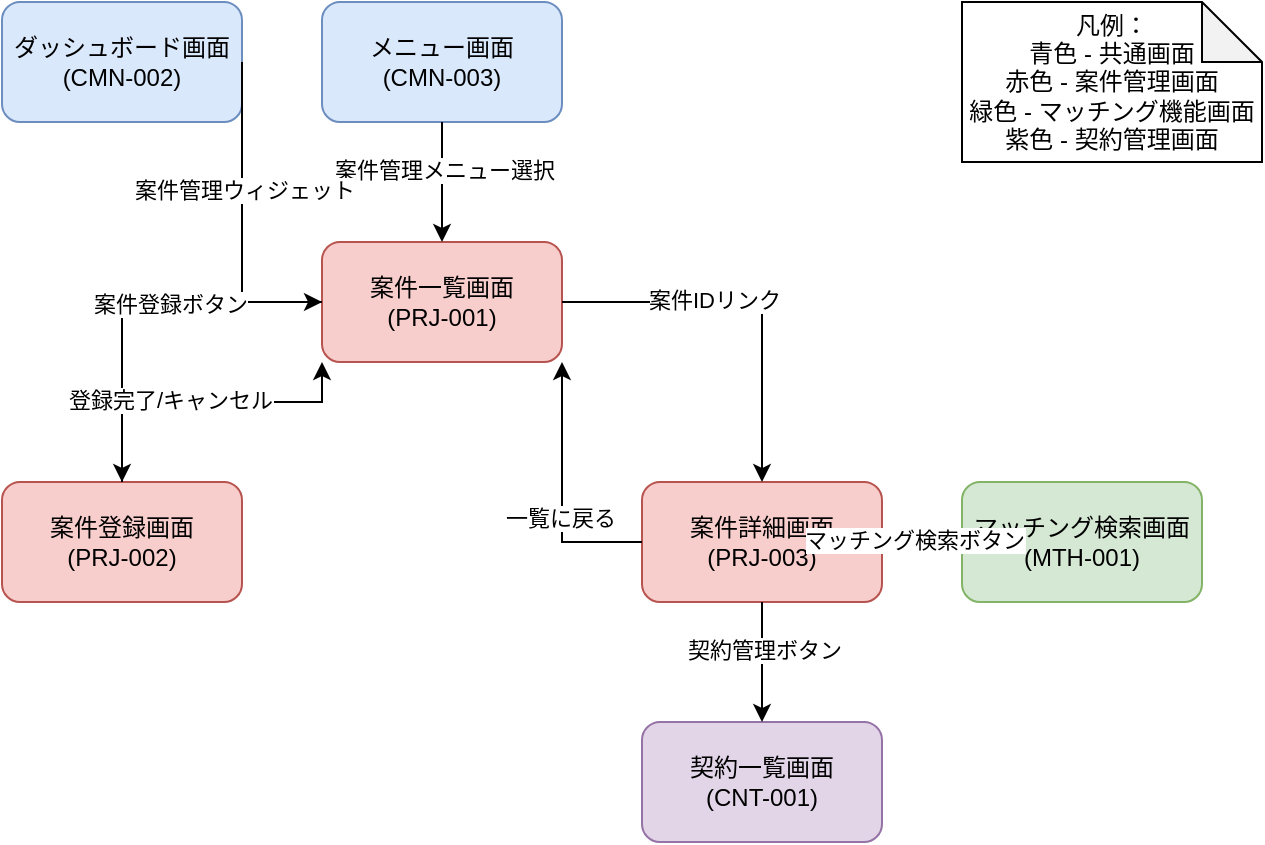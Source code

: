 <mxfile version="22.0.0" type="device">
  <diagram id="project-management" name="案件管理画面遷移図">
    <mxGraphModel dx="1422" dy="798" grid="1" gridSize="10" guides="1" tooltips="1" connect="1" arrows="1" fold="1" page="1" pageScale="1" pageWidth="1169" pageHeight="827" math="0" shadow="0">
      <root>
        <mxCell id="0" />
        <mxCell id="1" parent="0" />
        
        <!-- 共通画面 -->
        <mxCell id="CMN002" value="ダッシュボード画面&#xa;(CMN-002)" style="rounded=1;whiteSpace=wrap;html=1;fillColor=#dae8fc;strokeColor=#6c8ebf;" vertex="1" parent="1">
          <mxGeometry x="120" y="40" width="120" height="60" as="geometry" />
        </mxCell>
        <mxCell id="CMN003" value="メニュー画面&#xa;(CMN-003)" style="rounded=1;whiteSpace=wrap;html=1;fillColor=#dae8fc;strokeColor=#6c8ebf;" vertex="1" parent="1">
          <mxGeometry x="280" y="40" width="120" height="60" as="geometry" />
        </mxCell>
        
        <!-- 案件管理画面群 -->
        <mxCell id="PRJ001" value="案件一覧画面&#xa;(PRJ-001)" style="rounded=1;whiteSpace=wrap;html=1;fillColor=#f8cecc;strokeColor=#b85450;" vertex="1" parent="1">
          <mxGeometry x="280" y="160" width="120" height="60" as="geometry" />
        </mxCell>
        <mxCell id="PRJ002" value="案件登録画面&#xa;(PRJ-002)" style="rounded=1;whiteSpace=wrap;html=1;fillColor=#f8cecc;strokeColor=#b85450;" vertex="1" parent="1">
          <mxGeometry x="120" y="280" width="120" height="60" as="geometry" />
        </mxCell>
        <mxCell id="PRJ003" value="案件詳細画面&#xa;(PRJ-003)" style="rounded=1;whiteSpace=wrap;html=1;fillColor=#f8cecc;strokeColor=#b85450;" vertex="1" parent="1">
          <mxGeometry x="440" y="280" width="120" height="60" as="geometry" />
        </mxCell>
        
        <!-- マッチング機能への連携 -->
        <mxCell id="MTH001" value="マッチング検索画面&#xa;(MTH-001)" style="rounded=1;whiteSpace=wrap;html=1;fillColor=#d5e8d4;strokeColor=#82b366;" vertex="1" parent="1">
          <mxGeometry x="600" y="280" width="120" height="60" as="geometry" />
        </mxCell>
        
        <!-- 契約管理機能への連携 -->
        <mxCell id="CNT001" value="契約一覧画面&#xa;(CNT-001)" style="rounded=1;whiteSpace=wrap;html=1;fillColor=#e1d5e7;strokeColor=#9673a6;" vertex="1" parent="1">
          <mxGeometry x="440" y="400" width="120" height="60" as="geometry" />
        </mxCell>
        
        <!-- 画面遷移 -->
        <mxCell id="CMN003-PRJ001" style="edgeStyle=orthogonalEdgeStyle;rounded=0;orthogonalLoop=1;jettySize=auto;html=1;exitX=0.5;exitY=1;exitDx=0;exitDy=0;entryX=0.5;entryY=0;entryDx=0;entryDy=0;" edge="1" parent="1" source="CMN003" target="PRJ001">
          <mxGeometry relative="1" as="geometry" />
        </mxCell>
        <mxCell id="CMN003-PRJ001-label" value="案件管理メニュー選択" style="edgeLabel;html=1;align=center;verticalAlign=middle;resizable=0;points=[];" vertex="1" connectable="0" parent="CMN003-PRJ001">
          <mxGeometry x="-0.2" y="1" relative="1" as="geometry">
            <mxPoint as="offset" />
          </mxGeometry>
        </mxCell>
        
        <mxCell id="CMN002-PRJ001" style="edgeStyle=orthogonalEdgeStyle;rounded=0;orthogonalLoop=1;jettySize=auto;html=1;exitX=1;exitY=0.5;exitDx=0;exitDy=0;entryX=0;entryY=0.5;entryDx=0;entryDy=0;" edge="1" parent="1" source="CMN002" target="PRJ001">
          <mxGeometry relative="1" as="geometry">
            <Array as="points">
              <mxPoint x="240" y="70" />
              <mxPoint x="240" y="190" />
            </Array>
          </mxGeometry>
        </mxCell>
        <mxCell id="CMN002-PRJ001-label" value="案件管理ウィジェット" style="edgeLabel;html=1;align=center;verticalAlign=middle;resizable=0;points=[];" vertex="1" connectable="0" parent="CMN002-PRJ001">
          <mxGeometry x="-0.2" y="1" relative="1" as="geometry">
            <mxPoint as="offset" />
          </mxGeometry>
        </mxCell>
        
        <mxCell id="PRJ001-PRJ002" style="edgeStyle=orthogonalEdgeStyle;rounded=0;orthogonalLoop=1;jettySize=auto;html=1;exitX=0;exitY=0.5;exitDx=0;exitDy=0;entryX=0.5;entryY=0;entryDx=0;entryDy=0;" edge="1" parent="1" source="PRJ001" target="PRJ002">
          <mxGeometry relative="1" as="geometry">
            <Array as="points">
              <mxPoint x="180" y="190" />
            </Array>
          </mxGeometry>
        </mxCell>
        <mxCell id="PRJ001-PRJ002-label" value="案件登録ボタン" style="edgeLabel;html=1;align=center;verticalAlign=middle;resizable=0;points=[];" vertex="1" connectable="0" parent="PRJ001-PRJ002">
          <mxGeometry x="-0.2" y="1" relative="1" as="geometry">
            <mxPoint as="offset" />
          </mxGeometry>
        </mxCell>
        
        <mxCell id="PRJ001-PRJ003" style="edgeStyle=orthogonalEdgeStyle;rounded=0;orthogonalLoop=1;jettySize=auto;html=1;exitX=1;exitY=0.5;exitDx=0;exitDy=0;entryX=0.5;entryY=0;entryDx=0;entryDy=0;" edge="1" parent="1" source="PRJ001" target="PRJ003">
          <mxGeometry relative="1" as="geometry">
            <Array as="points">
              <mxPoint x="500" y="190" />
            </Array>
          </mxGeometry>
        </mxCell>
        <mxCell id="PRJ001-PRJ003-label" value="案件IDリンク" style="edgeLabel;html=1;align=center;verticalAlign=middle;resizable=0;points=[];" vertex="1" connectable="0" parent="PRJ001-PRJ003">
          <mxGeometry x="-0.2" y="1" relative="1" as="geometry">
            <mxPoint as="offset" />
          </mxGeometry>
        </mxCell>
        
        <mxCell id="PRJ002-PRJ001" style="edgeStyle=orthogonalEdgeStyle;rounded=0;orthogonalLoop=1;jettySize=auto;html=1;exitX=0.5;exitY=0;exitDx=0;exitDy=0;entryX=0;entryY=1;entryDx=0;entryDy=0;" edge="1" parent="1" source="PRJ002" target="PRJ001">
          <mxGeometry relative="1" as="geometry">
            <Array as="points">
              <mxPoint x="180" y="240" />
              <mxPoint x="280" y="240" />
            </Array>
          </mxGeometry>
        </mxCell>
        <mxCell id="PRJ002-PRJ001-label" value="登録完了/キャンセル" style="edgeLabel;html=1;align=center;verticalAlign=middle;resizable=0;points=[];" vertex="1" connectable="0" parent="PRJ002-PRJ001">
          <mxGeometry x="-0.2" y="1" relative="1" as="geometry">
            <mxPoint as="offset" />
          </mxGeometry>
        </mxCell>
        
        <mxCell id="PRJ003-PRJ001" style="edgeStyle=orthogonalEdgeStyle;rounded=0;orthogonalLoop=1;jettySize=auto;html=1;exitX=0;exitY=0.5;exitDx=0;exitDy=0;entryX=1;entryY=1;entryDx=0;entryDy=0;" edge="1" parent="1" source="PRJ003" target="PRJ001">
          <mxGeometry relative="1" as="geometry">
            <Array as="points">
              <mxPoint x="400" y="310" />
              <mxPoint x="400" y="220" />
            </Array>
          </mxGeometry>
        </mxCell>
        <mxCell id="PRJ003-PRJ001-label" value="一覧に戻る" style="edgeLabel;html=1;align=center;verticalAlign=middle;resizable=0;points=[];" vertex="1" connectable="0" parent="PRJ003-PRJ001">
          <mxGeometry x="-0.2" y="1" relative="1" as="geometry">
            <mxPoint as="offset" />
          </mxGeometry>
        </mxCell>
        
        <mxCell id="PRJ003-MTH001" style="edgeStyle=orthogonalEdgeStyle;rounded=0;orthogonalLoop=1;jettySize=auto;html=1;exitX=1;exitY=0.5;exitDx=0;exitDy=0;entryX=0;entryY=0.5;entryDx=0;entryDy=0;" edge="1" parent="1" source="PRJ003" target="MTH001">
          <mxGeometry relative="1" as="geometry" />
        </mxCell>
        <mxCell id="PRJ003-MTH001-label" value="マッチング検索ボタン" style="edgeLabel;html=1;align=center;verticalAlign=middle;resizable=0;points=[];" vertex="1" connectable="0" parent="PRJ003-MTH001">
          <mxGeometry x="-0.2" y="1" relative="1" as="geometry">
            <mxPoint as="offset" />
          </mxGeometry>
        </mxCell>
        
        <mxCell id="PRJ003-CNT001" style="edgeStyle=orthogonalEdgeStyle;rounded=0;orthogonalLoop=1;jettySize=auto;html=1;exitX=0.5;exitY=1;exitDx=0;exitDy=0;entryX=0.5;entryY=0;entryDx=0;entryDy=0;" edge="1" parent="1" source="PRJ003" target="CNT001">
          <mxGeometry relative="1" as="geometry" />
        </mxCell>
        <mxCell id="PRJ003-CNT001-label" value="契約管理ボタン" style="edgeLabel;html=1;align=center;verticalAlign=middle;resizable=0;points=[];" vertex="1" connectable="0" parent="PRJ003-CNT001">
          <mxGeometry x="-0.2" y="1" relative="1" as="geometry">
            <mxPoint as="offset" />
          </mxGeometry>
        </mxCell>
        
        <!-- 説明 -->
        <mxCell id="legend" value="凡例：&#xa;青色 - 共通画面&#xa;赤色 - 案件管理画面&#xa;緑色 - マッチング機能画面&#xa;紫色 - 契約管理画面" style="shape=note;whiteSpace=wrap;html=1;backgroundOutline=1;darkOpacity=0.05;" vertex="1" parent="1">
          <mxGeometry x="600" y="40" width="150" height="80" as="geometry" />
        </mxCell>
      </root>
    </mxGraphModel>
  </diagram>
</mxfile>